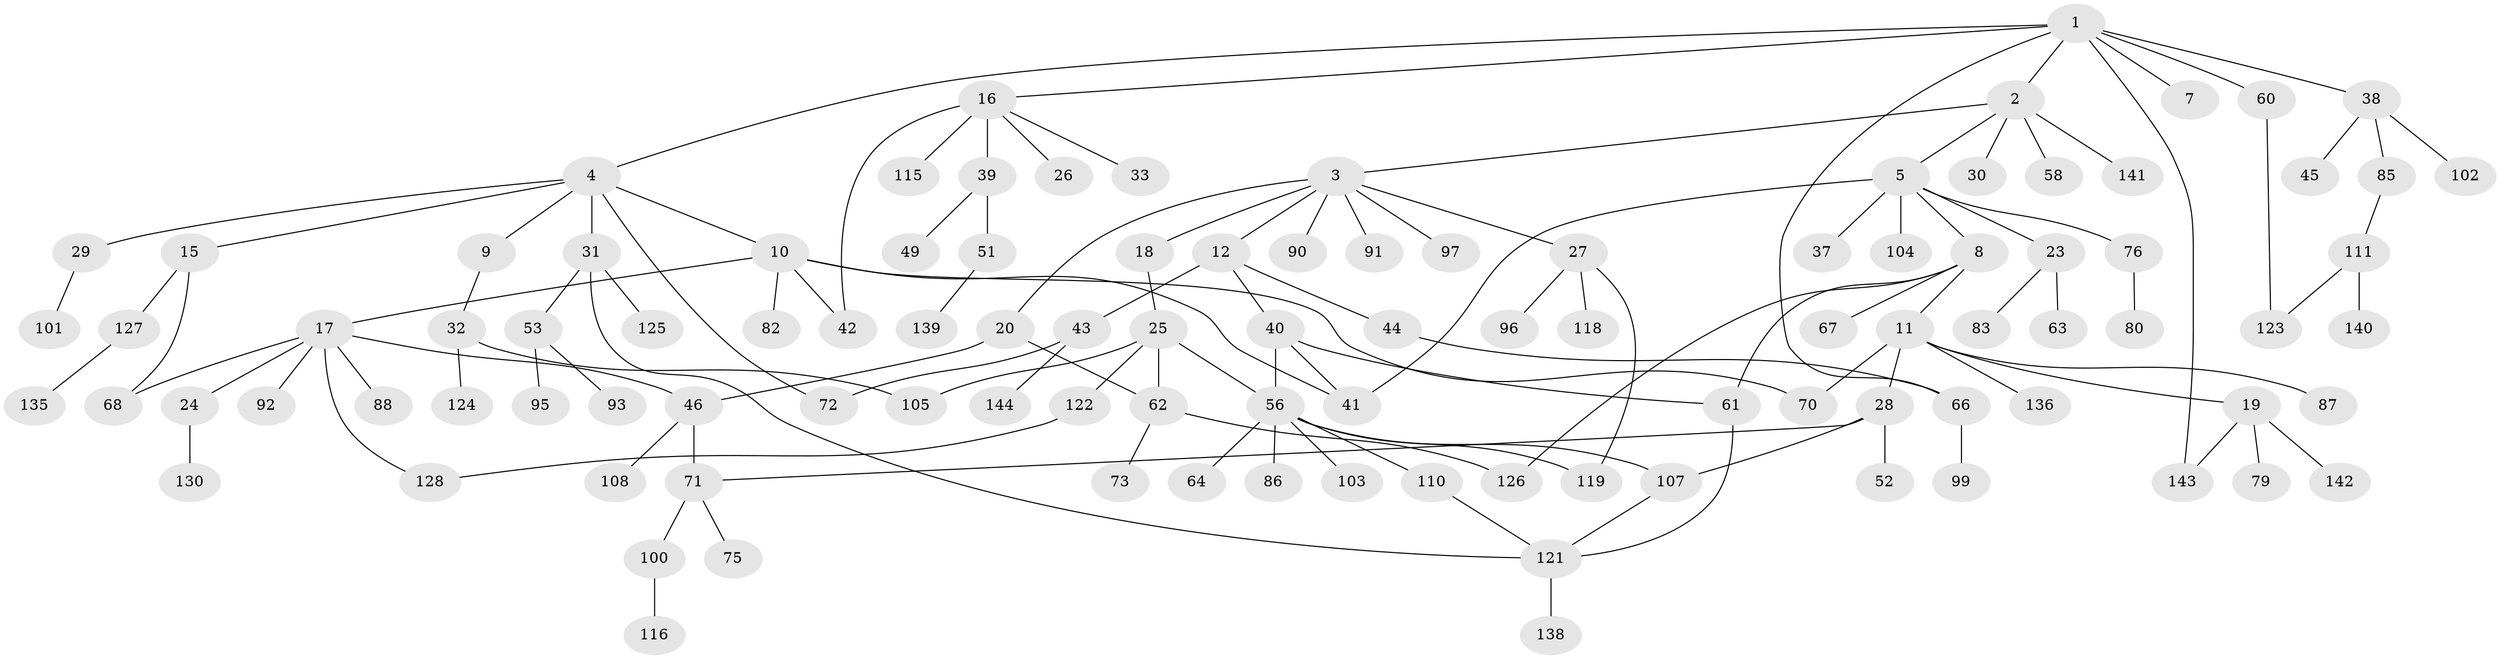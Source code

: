 // original degree distribution, {6: 0.033783783783783786, 7: 0.006756756756756757, 5: 0.033783783783783786, 4: 0.10810810810810811, 2: 0.23648648648648649, 3: 0.19594594594594594, 1: 0.38513513513513514}
// Generated by graph-tools (version 1.1) at 2025/10/02/27/25 16:10:55]
// undirected, 106 vertices, 127 edges
graph export_dot {
graph [start="1"]
  node [color=gray90,style=filled];
  1 [super="+6"];
  2 [super="+57"];
  3 [super="+14"];
  4 [super="+13"];
  5 [super="+22"];
  7 [super="+55"];
  8;
  9;
  10 [super="+35"];
  11 [super="+50"];
  12 [super="+21"];
  15;
  16 [super="+59"];
  17 [super="+34"];
  18;
  19 [super="+54"];
  20 [super="+89"];
  23;
  24 [super="+131"];
  25 [super="+36"];
  26;
  27 [super="+112"];
  28 [super="+114"];
  29 [super="+94"];
  30;
  31 [super="+145"];
  32;
  33;
  37 [super="+137"];
  38 [super="+84"];
  39 [super="+47"];
  40 [super="+74"];
  41;
  42;
  43 [super="+48"];
  44;
  45;
  46;
  49;
  51 [super="+98"];
  52 [super="+148"];
  53 [super="+78"];
  56 [super="+77"];
  58;
  60 [super="+134"];
  61 [super="+113"];
  62 [super="+69"];
  63;
  64 [super="+65"];
  66 [super="+106"];
  67 [super="+147"];
  68 [super="+132"];
  70;
  71 [super="+81"];
  72;
  73;
  75;
  76;
  79;
  80;
  82;
  83;
  85;
  86;
  87;
  88;
  90;
  91;
  92;
  93;
  95;
  96;
  97;
  99;
  100 [super="+109"];
  101;
  102;
  103;
  104 [super="+120"];
  105 [super="+117"];
  107;
  108;
  110;
  111;
  115;
  116;
  118;
  119;
  121 [super="+129"];
  122;
  123;
  124;
  125;
  126 [super="+146"];
  127 [super="+133"];
  128;
  130;
  135;
  136;
  138;
  139;
  140;
  141;
  142;
  143;
  144;
  1 -- 2;
  1 -- 4;
  1 -- 7;
  1 -- 38;
  1 -- 143;
  1 -- 16;
  1 -- 66;
  1 -- 60;
  2 -- 3;
  2 -- 5;
  2 -- 30;
  2 -- 58;
  2 -- 141;
  3 -- 12;
  3 -- 18;
  3 -- 20;
  3 -- 27;
  3 -- 91;
  3 -- 97;
  3 -- 90;
  4 -- 9;
  4 -- 10;
  4 -- 29;
  4 -- 72;
  4 -- 15;
  4 -- 31;
  5 -- 8;
  5 -- 23;
  5 -- 41;
  5 -- 104;
  5 -- 37;
  5 -- 76;
  8 -- 11;
  8 -- 61;
  8 -- 67;
  8 -- 126;
  9 -- 32;
  10 -- 17;
  10 -- 41;
  10 -- 42;
  10 -- 82;
  10 -- 70;
  11 -- 19;
  11 -- 28;
  11 -- 87;
  11 -- 136;
  11 -- 70;
  12 -- 43;
  12 -- 40;
  12 -- 44;
  15 -- 127;
  15 -- 68;
  16 -- 26;
  16 -- 33;
  16 -- 39 [weight=2];
  16 -- 42;
  16 -- 115;
  17 -- 24;
  17 -- 128;
  17 -- 68;
  17 -- 88;
  17 -- 92;
  17 -- 46;
  18 -- 25;
  19 -- 142;
  19 -- 79;
  19 -- 143;
  20 -- 46;
  20 -- 62;
  23 -- 63;
  23 -- 83;
  24 -- 130;
  25 -- 122;
  25 -- 56;
  25 -- 62;
  25 -- 105;
  27 -- 96;
  27 -- 118;
  27 -- 119;
  28 -- 52;
  28 -- 71;
  28 -- 107;
  29 -- 101;
  31 -- 53;
  31 -- 125;
  31 -- 121;
  32 -- 105;
  32 -- 124;
  38 -- 45;
  38 -- 102;
  38 -- 85;
  39 -- 51;
  39 -- 49;
  40 -- 61;
  40 -- 56;
  40 -- 41;
  43 -- 72;
  43 -- 144;
  44 -- 66;
  46 -- 108;
  46 -- 71;
  51 -- 139;
  53 -- 93;
  53 -- 95;
  56 -- 64;
  56 -- 119;
  56 -- 86;
  56 -- 103;
  56 -- 107;
  56 -- 110;
  60 -- 123;
  61 -- 121;
  62 -- 126;
  62 -- 73;
  66 -- 99;
  71 -- 75;
  71 -- 100;
  76 -- 80;
  85 -- 111;
  100 -- 116;
  107 -- 121;
  110 -- 121;
  111 -- 123;
  111 -- 140;
  121 -- 138;
  122 -- 128;
  127 -- 135;
}
